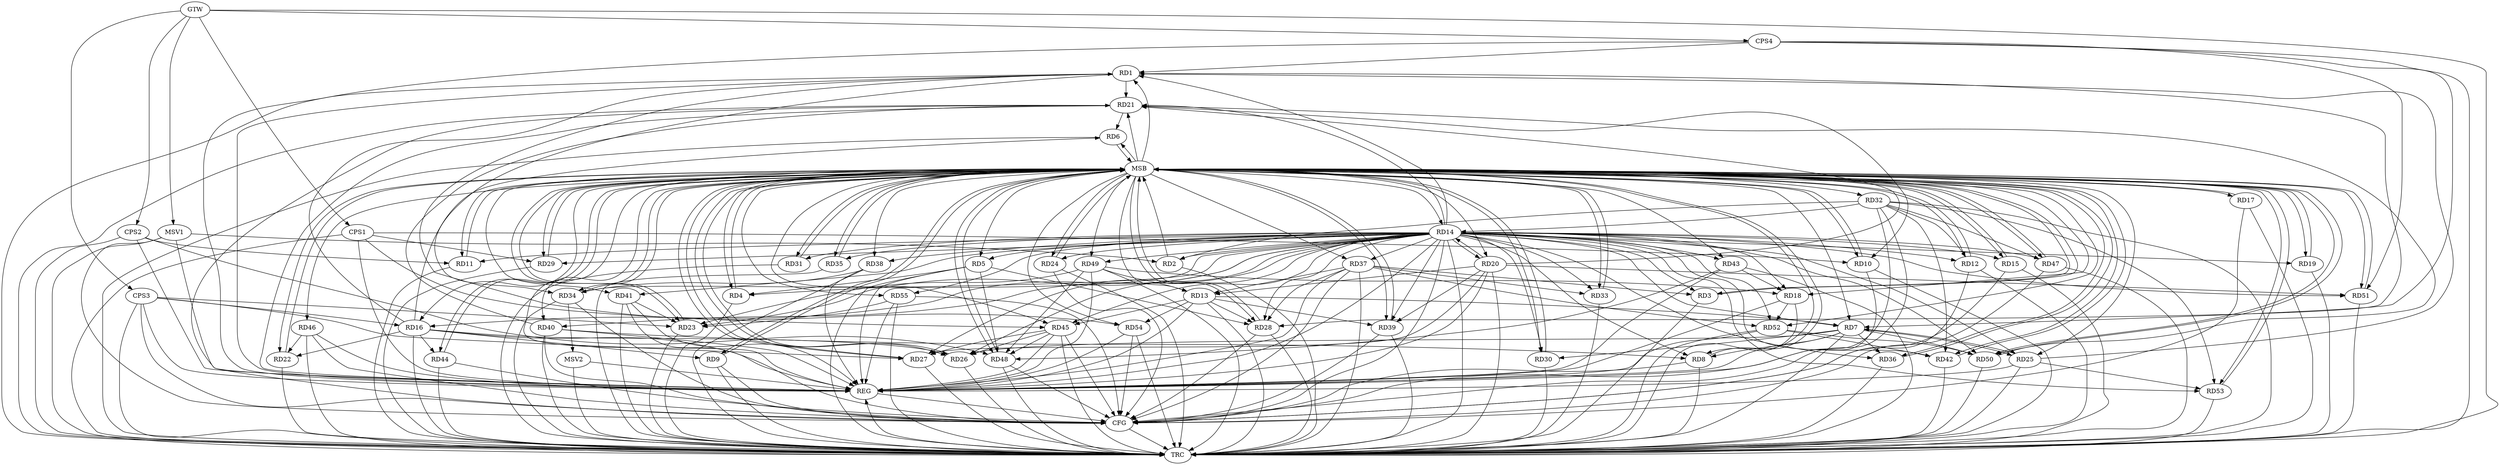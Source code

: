 strict digraph G {
  RD1 [ label="RD1" ];
  RD2 [ label="RD2" ];
  RD3 [ label="RD3" ];
  RD4 [ label="RD4" ];
  RD5 [ label="RD5" ];
  RD6 [ label="RD6" ];
  RD7 [ label="RD7" ];
  RD8 [ label="RD8" ];
  RD9 [ label="RD9" ];
  RD10 [ label="RD10" ];
  RD11 [ label="RD11" ];
  RD12 [ label="RD12" ];
  RD13 [ label="RD13" ];
  RD14 [ label="RD14" ];
  RD15 [ label="RD15" ];
  RD16 [ label="RD16" ];
  RD17 [ label="RD17" ];
  RD18 [ label="RD18" ];
  RD19 [ label="RD19" ];
  RD20 [ label="RD20" ];
  RD21 [ label="RD21" ];
  RD22 [ label="RD22" ];
  RD23 [ label="RD23" ];
  RD24 [ label="RD24" ];
  RD25 [ label="RD25" ];
  RD26 [ label="RD26" ];
  RD27 [ label="RD27" ];
  RD28 [ label="RD28" ];
  RD29 [ label="RD29" ];
  RD30 [ label="RD30" ];
  RD31 [ label="RD31" ];
  RD32 [ label="RD32" ];
  RD33 [ label="RD33" ];
  RD34 [ label="RD34" ];
  RD35 [ label="RD35" ];
  RD36 [ label="RD36" ];
  RD37 [ label="RD37" ];
  RD38 [ label="RD38" ];
  RD39 [ label="RD39" ];
  RD40 [ label="RD40" ];
  RD41 [ label="RD41" ];
  RD42 [ label="RD42" ];
  RD43 [ label="RD43" ];
  RD44 [ label="RD44" ];
  RD45 [ label="RD45" ];
  RD46 [ label="RD46" ];
  RD47 [ label="RD47" ];
  RD48 [ label="RD48" ];
  RD49 [ label="RD49" ];
  RD50 [ label="RD50" ];
  RD51 [ label="RD51" ];
  RD52 [ label="RD52" ];
  RD53 [ label="RD53" ];
  RD54 [ label="RD54" ];
  RD55 [ label="RD55" ];
  CPS1 [ label="CPS1" ];
  CPS2 [ label="CPS2" ];
  CPS3 [ label="CPS3" ];
  CPS4 [ label="CPS4" ];
  GTW [ label="GTW" ];
  REG [ label="REG" ];
  MSB [ label="MSB" ];
  CFG [ label="CFG" ];
  TRC [ label="TRC" ];
  MSV1 [ label="MSV1" ];
  MSV2 [ label="MSV2" ];
  RD14 -> RD1;
  RD16 -> RD1;
  RD1 -> RD21;
  RD25 -> RD1;
  RD1 -> RD28;
  RD1 -> RD34;
  RD1 -> RD54;
  RD32 -> RD2;
  RD37 -> RD3;
  RD5 -> RD4;
  RD5 -> RD28;
  RD5 -> RD48;
  RD16 -> RD6;
  RD21 -> RD6;
  RD7 -> RD8;
  RD13 -> RD7;
  RD7 -> RD25;
  RD25 -> RD7;
  RD7 -> RD26;
  RD7 -> RD30;
  RD7 -> RD36;
  RD7 -> RD50;
  RD40 -> RD8;
  RD16 -> RD9;
  RD21 -> RD10;
  RD32 -> RD12;
  RD20 -> RD13;
  RD13 -> RD28;
  RD37 -> RD13;
  RD13 -> RD39;
  RD13 -> RD45;
  RD49 -> RD13;
  RD13 -> RD54;
  RD14 -> RD18;
  RD20 -> RD14;
  RD14 -> RD23;
  RD14 -> RD26;
  RD14 -> RD27;
  RD32 -> RD14;
  RD14 -> RD34;
  RD14 -> RD41;
  RD14 -> RD42;
  RD16 -> RD22;
  RD16 -> RD26;
  RD16 -> RD44;
  RD43 -> RD18;
  RD49 -> RD18;
  RD18 -> RD52;
  RD20 -> RD21;
  RD20 -> RD27;
  RD20 -> RD39;
  RD20 -> RD51;
  RD40 -> RD21;
  RD21 -> RD50;
  RD46 -> RD22;
  RD41 -> RD23;
  RD49 -> RD23;
  RD55 -> RD23;
  RD25 -> RD53;
  RD45 -> RD26;
  RD45 -> RD27;
  RD37 -> RD28;
  RD32 -> RD42;
  RD32 -> RD47;
  RD32 -> RD53;
  RD37 -> RD33;
  RD38 -> RD34;
  RD37 -> RD52;
  RD52 -> RD42;
  RD43 -> RD48;
  RD45 -> RD48;
  RD49 -> RD48;
  RD52 -> RD50;
  CPS1 -> RD29;
  CPS1 -> RD45;
  CPS1 -> RD10;
  CPS2 -> RD11;
  CPS2 -> RD48;
  CPS3 -> RD23;
  CPS3 -> RD27;
  CPS3 -> RD16;
  CPS4 -> RD1;
  CPS4 -> RD51;
  CPS4 -> RD7;
  GTW -> CPS1;
  GTW -> CPS2;
  GTW -> CPS3;
  GTW -> CPS4;
  RD1 -> REG;
  RD5 -> REG;
  RD7 -> REG;
  RD13 -> REG;
  RD14 -> REG;
  RD16 -> REG;
  RD18 -> REG;
  RD20 -> REG;
  RD21 -> REG;
  RD25 -> REG;
  RD32 -> REG;
  RD37 -> REG;
  RD38 -> REG;
  RD40 -> REG;
  RD41 -> REG;
  RD43 -> REG;
  RD45 -> REG;
  RD46 -> REG;
  RD49 -> REG;
  RD52 -> REG;
  RD54 -> REG;
  RD55 -> REG;
  CPS1 -> REG;
  CPS2 -> REG;
  CPS3 -> REG;
  CPS4 -> REG;
  RD2 -> MSB;
  MSB -> RD1;
  MSB -> RD4;
  MSB -> RD9;
  MSB -> RD14;
  MSB -> RD34;
  MSB -> RD37;
  MSB -> RD43;
  MSB -> RD46;
  MSB -> REG;
  RD3 -> MSB;
  MSB -> RD19;
  MSB -> RD20;
  MSB -> RD27;
  MSB -> RD54;
  RD4 -> MSB;
  MSB -> RD10;
  MSB -> RD21;
  MSB -> RD32;
  MSB -> RD38;
  MSB -> RD44;
  MSB -> RD50;
  RD6 -> MSB;
  MSB -> RD3;
  MSB -> RD5;
  MSB -> RD12;
  MSB -> RD28;
  MSB -> RD41;
  MSB -> RD45;
  RD8 -> MSB;
  MSB -> RD30;
  MSB -> RD47;
  MSB -> RD52;
  MSB -> RD55;
  RD9 -> MSB;
  MSB -> RD17;
  RD10 -> MSB;
  MSB -> RD8;
  RD11 -> MSB;
  MSB -> RD31;
  MSB -> RD33;
  RD12 -> MSB;
  MSB -> RD29;
  MSB -> RD42;
  MSB -> RD49;
  RD15 -> MSB;
  RD17 -> MSB;
  MSB -> RD22;
  MSB -> RD24;
  MSB -> RD26;
  RD19 -> MSB;
  MSB -> RD16;
  MSB -> RD23;
  MSB -> RD35;
  MSB -> RD51;
  RD22 -> MSB;
  MSB -> RD7;
  MSB -> RD11;
  MSB -> RD15;
  RD23 -> MSB;
  MSB -> RD13;
  MSB -> RD18;
  RD24 -> MSB;
  RD26 -> MSB;
  RD27 -> MSB;
  MSB -> RD53;
  RD28 -> MSB;
  MSB -> RD6;
  RD29 -> MSB;
  RD30 -> MSB;
  RD31 -> MSB;
  MSB -> RD25;
  RD33 -> MSB;
  RD34 -> MSB;
  RD35 -> MSB;
  MSB -> RD48;
  RD36 -> MSB;
  RD39 -> MSB;
  MSB -> RD36;
  RD42 -> MSB;
  RD44 -> MSB;
  MSB -> RD40;
  RD47 -> MSB;
  RD48 -> MSB;
  RD50 -> MSB;
  RD51 -> MSB;
  MSB -> RD39;
  RD53 -> MSB;
  RD39 -> CFG;
  RD17 -> CFG;
  RD40 -> CFG;
  RD48 -> CFG;
  RD37 -> CFG;
  RD34 -> CFG;
  RD9 -> CFG;
  RD54 -> CFG;
  CPS3 -> CFG;
  RD12 -> CFG;
  RD32 -> CFG;
  RD10 -> CFG;
  RD55 -> CFG;
  RD47 -> CFG;
  RD46 -> CFG;
  RD24 -> CFG;
  RD8 -> CFG;
  RD28 -> CFG;
  RD41 -> CFG;
  RD45 -> CFG;
  RD15 -> CFG;
  RD44 -> CFG;
  RD21 -> CFG;
  RD14 -> CFG;
  REG -> CFG;
  RD1 -> TRC;
  RD2 -> TRC;
  RD3 -> TRC;
  RD4 -> TRC;
  RD5 -> TRC;
  RD6 -> TRC;
  RD7 -> TRC;
  RD8 -> TRC;
  RD9 -> TRC;
  RD10 -> TRC;
  RD11 -> TRC;
  RD12 -> TRC;
  RD13 -> TRC;
  RD14 -> TRC;
  RD15 -> TRC;
  RD16 -> TRC;
  RD17 -> TRC;
  RD18 -> TRC;
  RD19 -> TRC;
  RD20 -> TRC;
  RD21 -> TRC;
  RD22 -> TRC;
  RD23 -> TRC;
  RD24 -> TRC;
  RD25 -> TRC;
  RD26 -> TRC;
  RD27 -> TRC;
  RD28 -> TRC;
  RD29 -> TRC;
  RD30 -> TRC;
  RD31 -> TRC;
  RD32 -> TRC;
  RD33 -> TRC;
  RD34 -> TRC;
  RD35 -> TRC;
  RD36 -> TRC;
  RD37 -> TRC;
  RD38 -> TRC;
  RD39 -> TRC;
  RD40 -> TRC;
  RD41 -> TRC;
  RD42 -> TRC;
  RD43 -> TRC;
  RD44 -> TRC;
  RD45 -> TRC;
  RD46 -> TRC;
  RD47 -> TRC;
  RD48 -> TRC;
  RD49 -> TRC;
  RD50 -> TRC;
  RD51 -> TRC;
  RD52 -> TRC;
  RD53 -> TRC;
  RD54 -> TRC;
  RD55 -> TRC;
  CPS1 -> TRC;
  CPS2 -> TRC;
  CPS3 -> TRC;
  CPS4 -> TRC;
  GTW -> TRC;
  CFG -> TRC;
  TRC -> REG;
  RD14 -> RD24;
  RD14 -> RD30;
  RD14 -> RD38;
  RD14 -> RD50;
  RD14 -> RD21;
  RD14 -> RD19;
  RD14 -> RD25;
  RD14 -> RD20;
  RD14 -> RD3;
  RD14 -> RD16;
  RD14 -> RD7;
  RD14 -> RD55;
  RD14 -> RD33;
  RD14 -> RD47;
  RD14 -> RD28;
  RD14 -> RD8;
  RD14 -> RD36;
  RD14 -> RD43;
  RD14 -> RD52;
  RD14 -> RD40;
  RD14 -> RD51;
  RD14 -> RD5;
  RD14 -> RD15;
  RD14 -> RD39;
  RD14 -> RD53;
  RD14 -> RD4;
  RD14 -> RD29;
  RD14 -> RD12;
  RD14 -> RD37;
  RD14 -> RD2;
  RD14 -> RD35;
  RD14 -> RD31;
  RD14 -> RD49;
  RD14 -> RD45;
  RD14 -> RD11;
  MSV1 -> RD2;
  GTW -> MSV1;
  MSV1 -> REG;
  MSV1 -> TRC;
  MSV1 -> CFG;
  RD34 -> MSV2;
  MSV2 -> REG;
  MSV2 -> TRC;
}
